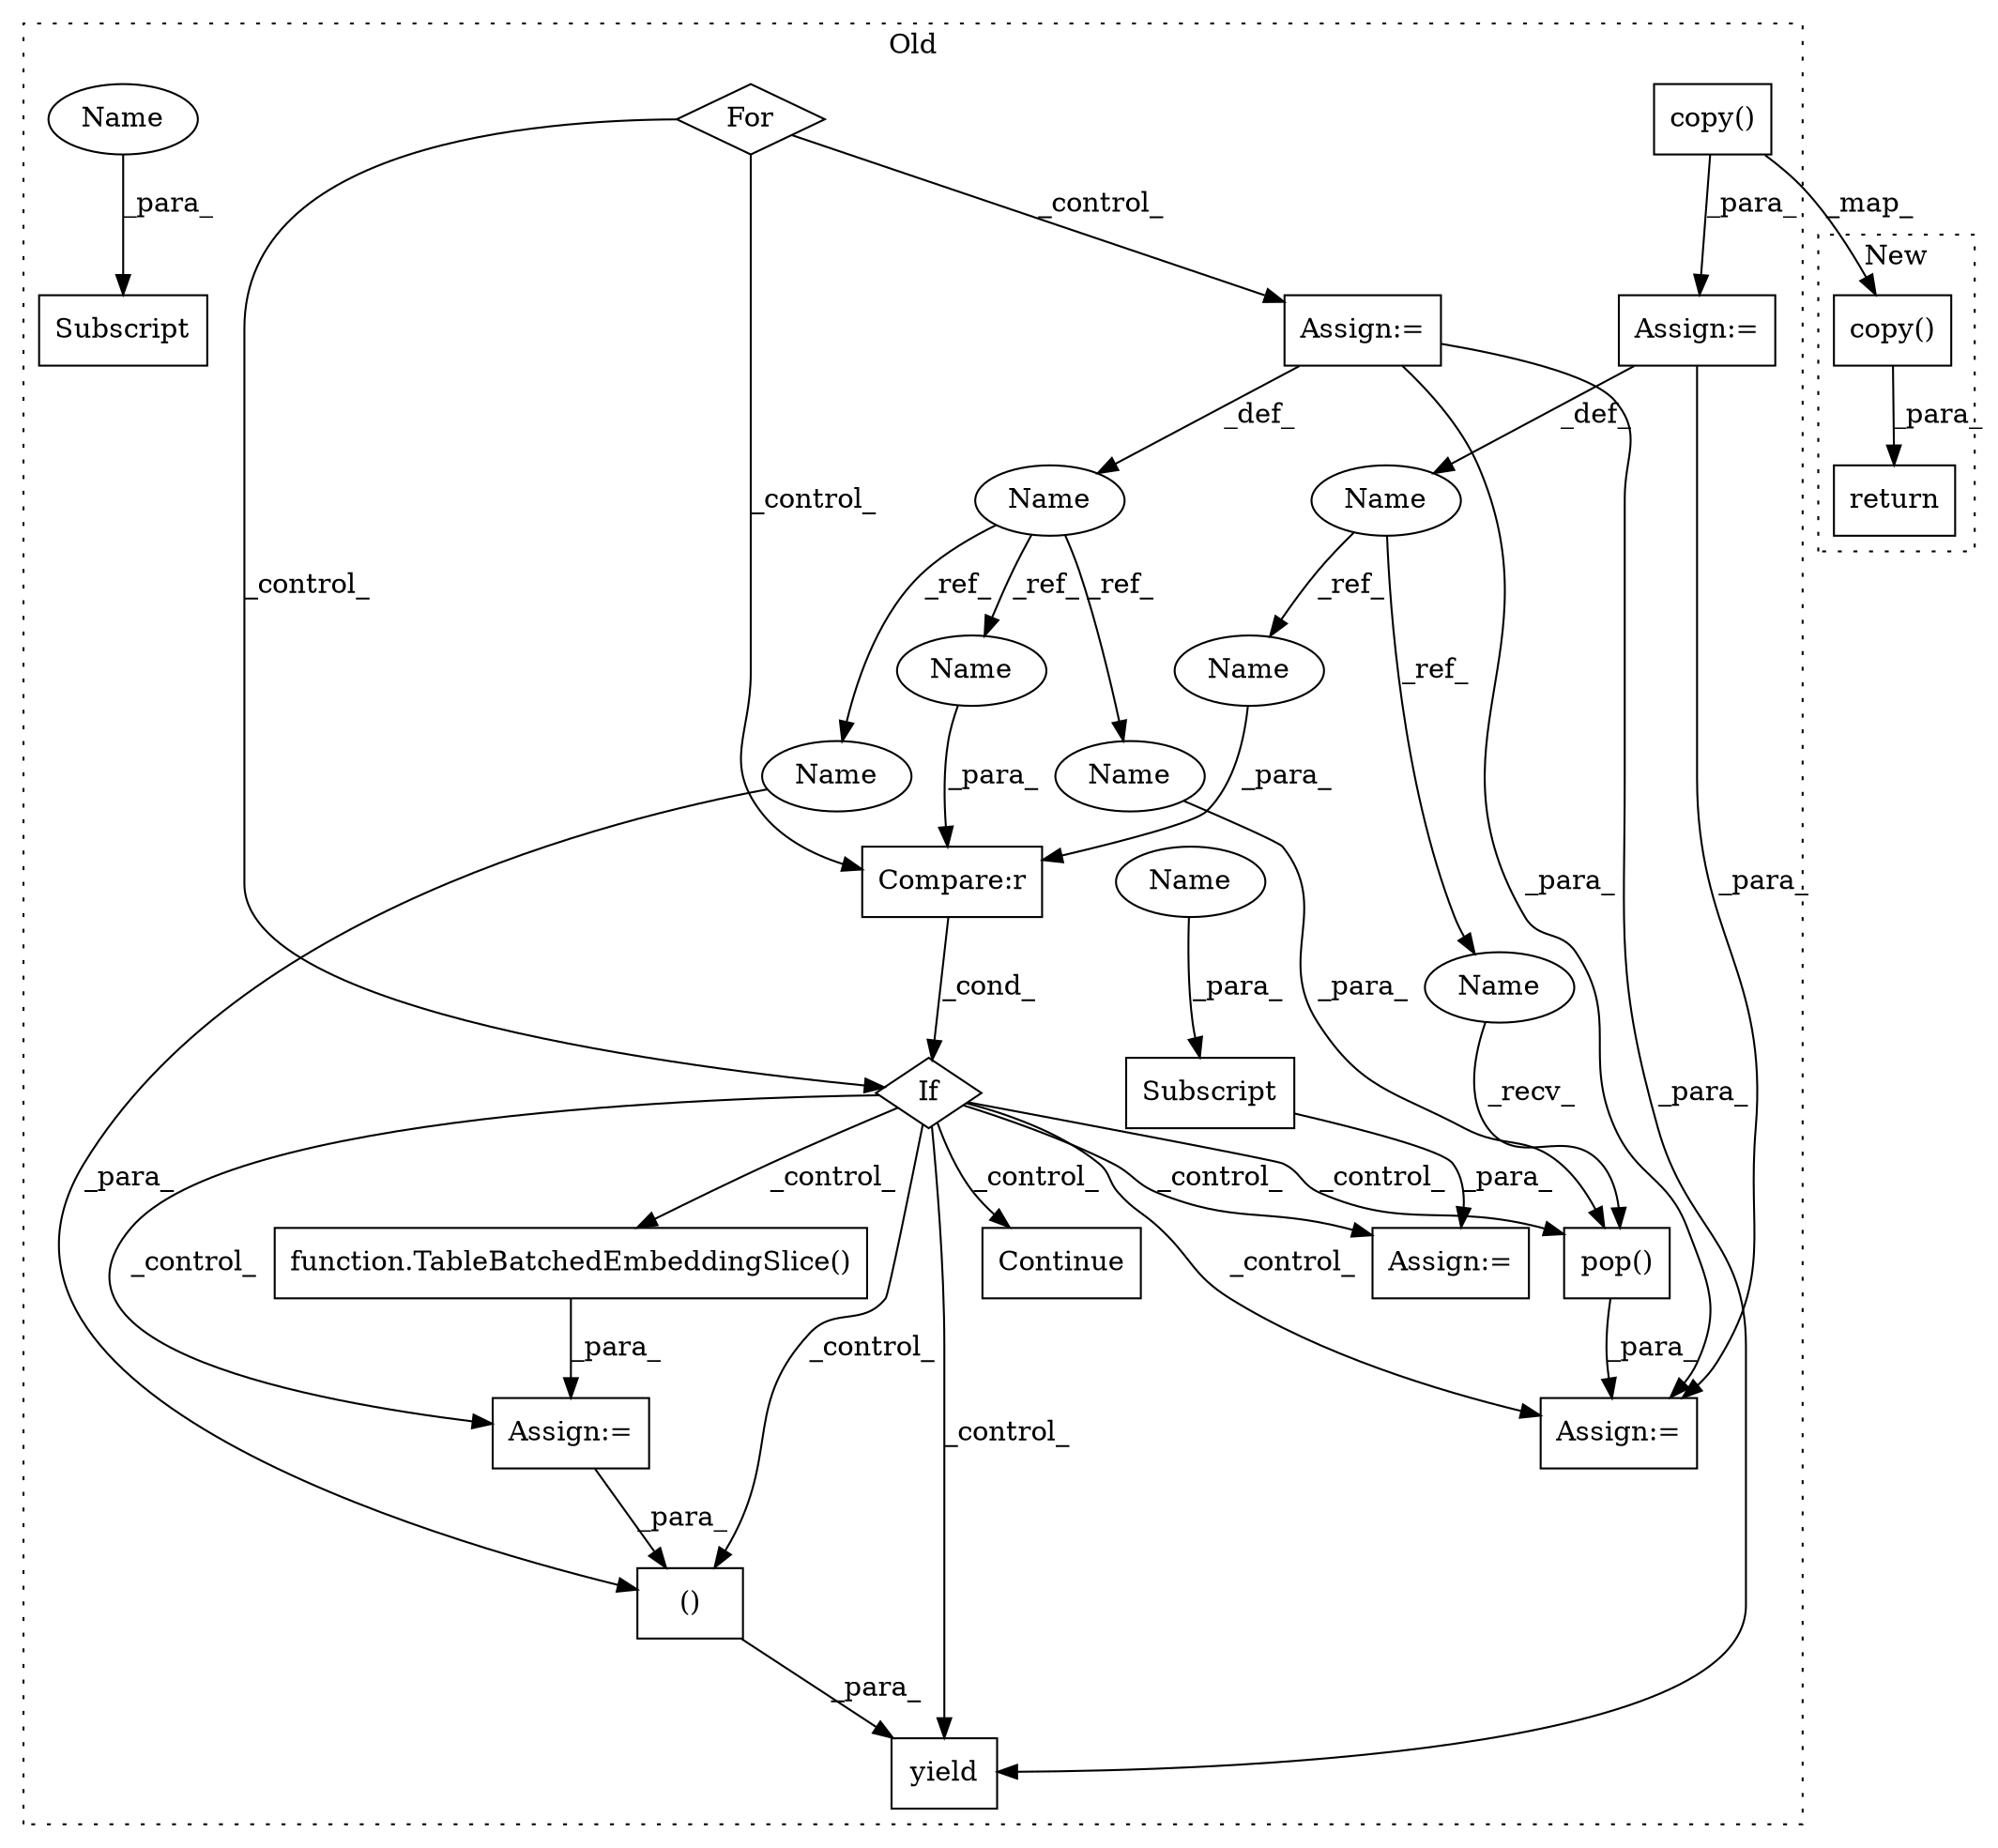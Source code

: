 digraph G {
subgraph cluster0 {
1 [label="function.TableBatchedEmbeddingSlice()" a="75" s="30072" l="251" shape="box"];
3 [label="If" a="96" s="29298" l="3" shape="diamond"];
4 [label="()" a="54" s="30500" l="8" shape="box"];
5 [label="For" a="107" s="29141,29217" l="4,14" shape="diamond"];
6 [label="pop()" a="75" s="29391,29425" l="24,1" shape="box"];
7 [label="Compare:r" a="40" s="29301" l="37" shape="box"];
8 [label="Continue" a="43" s="29356" l="8" shape="box"];
9 [label="Subscript" a="63" s="29600,0" l="42,0" shape="box"];
10 [label="Name" a="87" s="29231" l="10" shape="ellipse"];
11 [label="Subscript" a="63" s="29244,0" l="36,0" shape="box"];
12 [label="Name" a="87" s="28968" l="19" shape="ellipse"];
13 [label="yield" a="105" s="30483" l="6" shape="box"];
15 [label="copy()" a="75" s="28990" l="31" shape="box"];
16 [label="Assign:=" a="68" s="29597" l="3" shape="box"];
17 [label="Assign:=" a="68" s="29388" l="3" shape="box"];
18 [label="Assign:=" a="68" s="30069" l="3" shape="box"];
19 [label="Assign:=" a="68" s="29241" l="3" shape="box"];
20 [label="Assign:=" a="68" s="28987" l="3" shape="box"];
21 [label="Name" a="87" s="29391" l="19" shape="ellipse"];
22 [label="Name" a="87" s="29319" l="19" shape="ellipse"];
23 [label="Name" a="87" s="30490" l="10" shape="ellipse"];
24 [label="Name" a="87" s="29301" l="10" shape="ellipse"];
25 [label="Name" a="87" s="29415" l="10" shape="ellipse"];
26 [label="Name" a="87" s="29274" l="5" shape="ellipse"];
27 [label="Name" a="87" s="29636" l="5" shape="ellipse"];
label = "Old";
style="dotted";
}
subgraph cluster1 {
2 [label="return" a="93" s="32122" l="7" shape="box"];
14 [label="copy()" a="75" s="32205" l="31" shape="box"];
label = "New";
style="dotted";
}
1 -> 18 [label="_para_"];
3 -> 17 [label="_control_"];
3 -> 18 [label="_control_"];
3 -> 6 [label="_control_"];
3 -> 1 [label="_control_"];
3 -> 8 [label="_control_"];
3 -> 13 [label="_control_"];
3 -> 4 [label="_control_"];
3 -> 16 [label="_control_"];
4 -> 13 [label="_para_"];
5 -> 7 [label="_control_"];
5 -> 19 [label="_control_"];
5 -> 3 [label="_control_"];
6 -> 17 [label="_para_"];
7 -> 3 [label="_cond_"];
9 -> 16 [label="_para_"];
10 -> 23 [label="_ref_"];
10 -> 24 [label="_ref_"];
10 -> 25 [label="_ref_"];
12 -> 21 [label="_ref_"];
12 -> 22 [label="_ref_"];
14 -> 2 [label="_para_"];
15 -> 14 [label="_map_"];
15 -> 20 [label="_para_"];
18 -> 4 [label="_para_"];
19 -> 13 [label="_para_"];
19 -> 10 [label="_def_"];
19 -> 17 [label="_para_"];
20 -> 12 [label="_def_"];
20 -> 17 [label="_para_"];
21 -> 6 [label="_recv_"];
22 -> 7 [label="_para_"];
23 -> 4 [label="_para_"];
24 -> 7 [label="_para_"];
25 -> 6 [label="_para_"];
26 -> 11 [label="_para_"];
27 -> 9 [label="_para_"];
}
